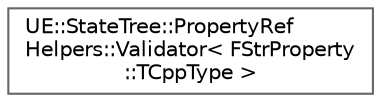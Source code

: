 digraph "Graphical Class Hierarchy"
{
 // INTERACTIVE_SVG=YES
 // LATEX_PDF_SIZE
  bgcolor="transparent";
  edge [fontname=Helvetica,fontsize=10,labelfontname=Helvetica,labelfontsize=10];
  node [fontname=Helvetica,fontsize=10,shape=box,height=0.2,width=0.4];
  rankdir="LR";
  Node0 [id="Node000000",label="UE::StateTree::PropertyRef\lHelpers::Validator\< FStrProperty\l::TCppType \>",height=0.2,width=0.4,color="grey40", fillcolor="white", style="filled",URL="$d6/da3/structUE_1_1StateTree_1_1PropertyRefHelpers_1_1Validator_3_01FStrProperty_1_1TCppType_01_4.html",tooltip=" "];
}
